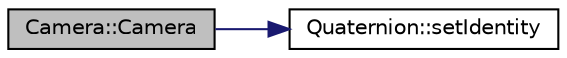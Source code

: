 digraph "Camera::Camera"
{
 // INTERACTIVE_SVG=YES
  edge [fontname="Helvetica",fontsize="10",labelfontname="Helvetica",labelfontsize="10"];
  node [fontname="Helvetica",fontsize="10",shape=record];
  rankdir="LR";
  Node1 [label="Camera::Camera",height=0.2,width=0.4,color="black", fillcolor="grey75", style="filled" fontcolor="black"];
  Node1 -> Node2 [color="midnightblue",fontsize="10",style="solid",fontname="Helvetica"];
  Node2 [label="Quaternion::setIdentity",height=0.2,width=0.4,color="black", fillcolor="white", style="filled",URL="$class_quaternion.html#af180a480b5595be969233e728fc4563e",tooltip="Sets this quaternion to identity. "];
}

